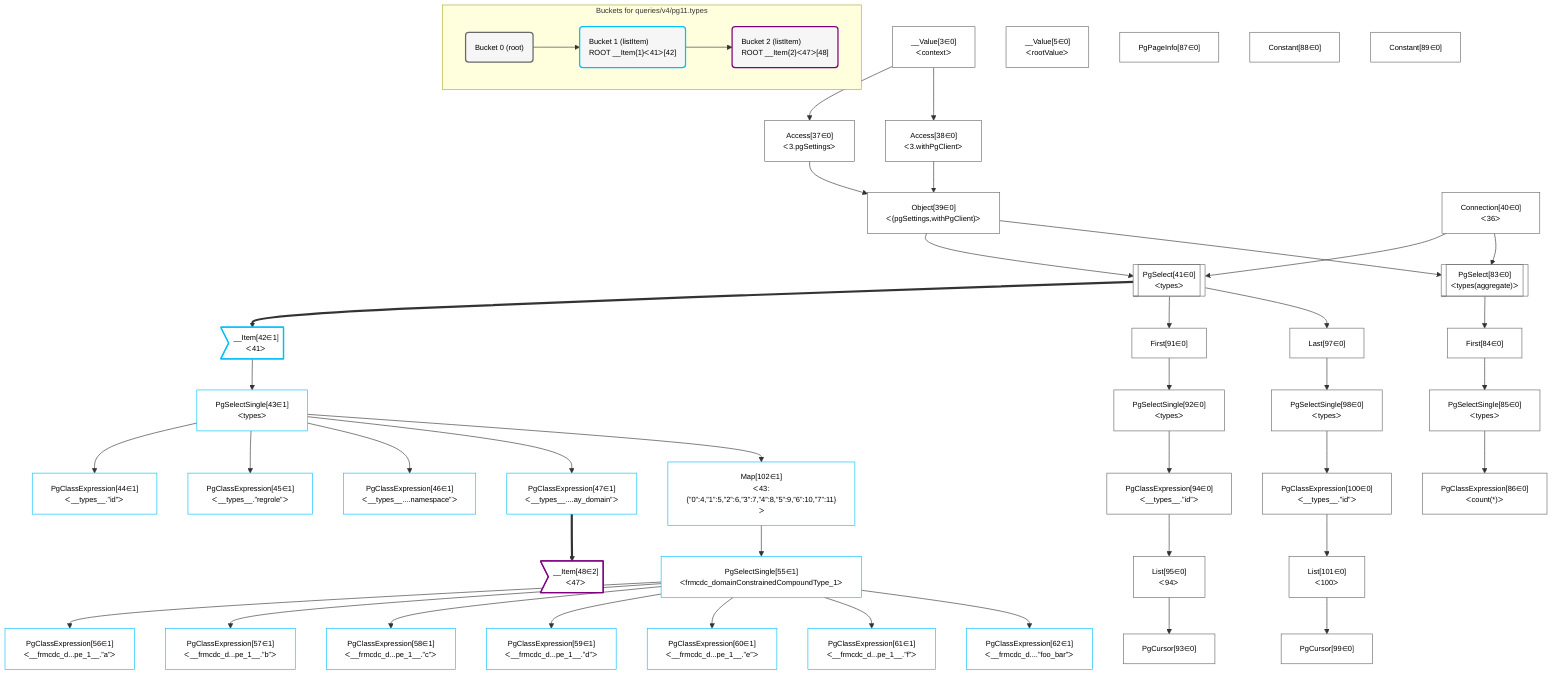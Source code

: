 %%{init: {'themeVariables': { 'fontSize': '12px'}}}%%
graph TD
    classDef path fill:#eee,stroke:#000,color:#000
    classDef plan fill:#fff,stroke-width:1px,color:#000
    classDef itemplan fill:#fff,stroke-width:2px,color:#000
    classDef sideeffectplan fill:#f00,stroke-width:2px,color:#000
    classDef bucket fill:#f6f6f6,color:#000,stroke-width:2px,text-align:left


    %% define steps
    __Value3["__Value[3∈0]<br />ᐸcontextᐳ"]:::plan
    __Value5["__Value[5∈0]<br />ᐸrootValueᐳ"]:::plan
    Access37["Access[37∈0]<br />ᐸ3.pgSettingsᐳ"]:::plan
    Access38["Access[38∈0]<br />ᐸ3.withPgClientᐳ"]:::plan
    Object39["Object[39∈0]<br />ᐸ{pgSettings,withPgClient}ᐳ"]:::plan
    Connection40["Connection[40∈0]<br />ᐸ36ᐳ"]:::plan
    PgSelect41[["PgSelect[41∈0]<br />ᐸtypesᐳ"]]:::plan
    __Item42>"__Item[42∈1]<br />ᐸ41ᐳ"]:::itemplan
    PgSelectSingle43["PgSelectSingle[43∈1]<br />ᐸtypesᐳ"]:::plan
    PgClassExpression44["PgClassExpression[44∈1]<br />ᐸ__types__.”id”ᐳ"]:::plan
    PgClassExpression45["PgClassExpression[45∈1]<br />ᐸ__types__.”regrole”ᐳ"]:::plan
    PgClassExpression46["PgClassExpression[46∈1]<br />ᐸ__types__....namespace”ᐳ"]:::plan
    PgClassExpression47["PgClassExpression[47∈1]<br />ᐸ__types__....ay_domain”ᐳ"]:::plan
    __Item48>"__Item[48∈2]<br />ᐸ47ᐳ"]:::itemplan
    Map102["Map[102∈1]<br />ᐸ43:{”0”:4,”1”:5,”2”:6,”3”:7,”4”:8,”5”:9,”6”:10,”7”:11}ᐳ"]:::plan
    PgSelectSingle55["PgSelectSingle[55∈1]<br />ᐸfrmcdc_domainConstrainedCompoundType_1ᐳ"]:::plan
    PgClassExpression56["PgClassExpression[56∈1]<br />ᐸ__frmcdc_d...pe_1__.”a”ᐳ"]:::plan
    PgClassExpression57["PgClassExpression[57∈1]<br />ᐸ__frmcdc_d...pe_1__.”b”ᐳ"]:::plan
    PgClassExpression58["PgClassExpression[58∈1]<br />ᐸ__frmcdc_d...pe_1__.”c”ᐳ"]:::plan
    PgClassExpression59["PgClassExpression[59∈1]<br />ᐸ__frmcdc_d...pe_1__.”d”ᐳ"]:::plan
    PgClassExpression60["PgClassExpression[60∈1]<br />ᐸ__frmcdc_d...pe_1__.”e”ᐳ"]:::plan
    PgClassExpression61["PgClassExpression[61∈1]<br />ᐸ__frmcdc_d...pe_1__.”f”ᐳ"]:::plan
    PgClassExpression62["PgClassExpression[62∈1]<br />ᐸ__frmcdc_d....”foo_bar”ᐳ"]:::plan
    PgSelect83[["PgSelect[83∈0]<br />ᐸtypes(aggregate)ᐳ"]]:::plan
    First84["First[84∈0]"]:::plan
    PgSelectSingle85["PgSelectSingle[85∈0]<br />ᐸtypesᐳ"]:::plan
    PgClassExpression86["PgClassExpression[86∈0]<br />ᐸcount(*)ᐳ"]:::plan
    PgPageInfo87["PgPageInfo[87∈0]"]:::plan
    Constant88["Constant[88∈0]"]:::plan
    Constant89["Constant[89∈0]"]:::plan
    First91["First[91∈0]"]:::plan
    PgSelectSingle92["PgSelectSingle[92∈0]<br />ᐸtypesᐳ"]:::plan
    PgClassExpression94["PgClassExpression[94∈0]<br />ᐸ__types__.”id”ᐳ"]:::plan
    List95["List[95∈0]<br />ᐸ94ᐳ"]:::plan
    PgCursor93["PgCursor[93∈0]"]:::plan
    Last97["Last[97∈0]"]:::plan
    PgSelectSingle98["PgSelectSingle[98∈0]<br />ᐸtypesᐳ"]:::plan
    PgClassExpression100["PgClassExpression[100∈0]<br />ᐸ__types__.”id”ᐳ"]:::plan
    List101["List[101∈0]<br />ᐸ100ᐳ"]:::plan
    PgCursor99["PgCursor[99∈0]"]:::plan

    %% plan dependencies
    __Value3 --> Access37
    __Value3 --> Access38
    Access37 & Access38 --> Object39
    Object39 & Connection40 --> PgSelect41
    PgSelect41 ==> __Item42
    __Item42 --> PgSelectSingle43
    PgSelectSingle43 --> PgClassExpression44
    PgSelectSingle43 --> PgClassExpression45
    PgSelectSingle43 --> PgClassExpression46
    PgSelectSingle43 --> PgClassExpression47
    PgClassExpression47 ==> __Item48
    PgSelectSingle43 --> Map102
    Map102 --> PgSelectSingle55
    PgSelectSingle55 --> PgClassExpression56
    PgSelectSingle55 --> PgClassExpression57
    PgSelectSingle55 --> PgClassExpression58
    PgSelectSingle55 --> PgClassExpression59
    PgSelectSingle55 --> PgClassExpression60
    PgSelectSingle55 --> PgClassExpression61
    PgSelectSingle55 --> PgClassExpression62
    Object39 & Connection40 --> PgSelect83
    PgSelect83 --> First84
    First84 --> PgSelectSingle85
    PgSelectSingle85 --> PgClassExpression86
    PgSelect41 --> First91
    First91 --> PgSelectSingle92
    PgSelectSingle92 --> PgClassExpression94
    PgClassExpression94 --> List95
    List95 --> PgCursor93
    PgSelect41 --> Last97
    Last97 --> PgSelectSingle98
    PgSelectSingle98 --> PgClassExpression100
    PgClassExpression100 --> List101
    List101 --> PgCursor99

    subgraph "Buckets for queries/v4/pg11.types"
    Bucket0("Bucket 0 (root)"):::bucket
    classDef bucket0 stroke:#696969
    class Bucket0,__Value3,__Value5,Access37,Access38,Object39,Connection40,PgSelect41,PgSelect83,First84,PgSelectSingle85,PgClassExpression86,PgPageInfo87,Constant88,Constant89,First91,PgSelectSingle92,PgCursor93,PgClassExpression94,List95,Last97,PgSelectSingle98,PgCursor99,PgClassExpression100,List101 bucket0
    Bucket1("Bucket 1 (listItem)<br />ROOT __Item{1}ᐸ41ᐳ[42]"):::bucket
    classDef bucket1 stroke:#00bfff
    class Bucket1,__Item42,PgSelectSingle43,PgClassExpression44,PgClassExpression45,PgClassExpression46,PgClassExpression47,PgSelectSingle55,PgClassExpression56,PgClassExpression57,PgClassExpression58,PgClassExpression59,PgClassExpression60,PgClassExpression61,PgClassExpression62,Map102 bucket1
    Bucket2("Bucket 2 (listItem)<br />ROOT __Item{2}ᐸ47ᐳ[48]"):::bucket
    classDef bucket2 stroke:#7f007f
    class Bucket2,__Item48 bucket2
    Bucket0 --> Bucket1
    Bucket1 --> Bucket2
    end